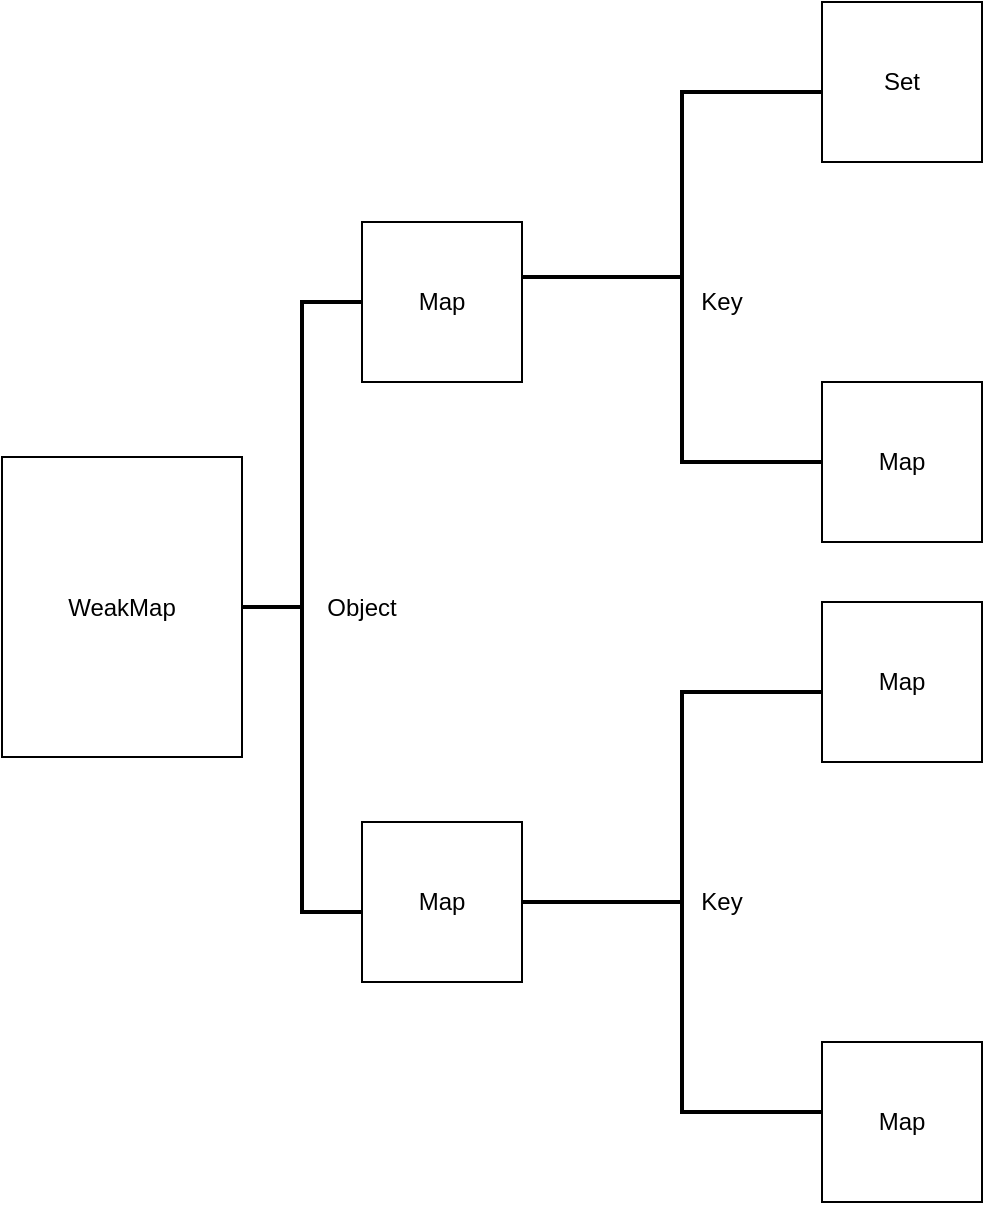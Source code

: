 <mxfile>
    <diagram id="OsEyO9kvMPVZ3tYtO3wd" name="第 1 页">
        <mxGraphModel dx="1066" dy="616" grid="1" gridSize="10" guides="1" tooltips="1" connect="1" arrows="1" fold="1" page="1" pageScale="1" pageWidth="1169" pageHeight="1654" math="0" shadow="0">
            <root>
                <mxCell id="0"/>
                <mxCell id="1" parent="0"/>
                <mxCell id="2" value="WeakMap" style="rounded=0;whiteSpace=wrap;html=1;" vertex="1" parent="1">
                    <mxGeometry x="110" y="227.5" width="120" height="150" as="geometry"/>
                </mxCell>
                <mxCell id="20" style="edgeStyle=none;html=1;entryX=1;entryY=0.5;entryDx=0;entryDy=0;" edge="1" parent="1" target="2">
                    <mxGeometry relative="1" as="geometry">
                        <mxPoint x="230" y="303" as="sourcePoint"/>
                    </mxGeometry>
                </mxCell>
                <mxCell id="8" value="" style="strokeWidth=2;html=1;shape=mxgraph.flowchart.annotation_2;align=left;labelPosition=right;pointerEvents=1;" vertex="1" parent="1">
                    <mxGeometry x="230" y="150" width="60" height="305" as="geometry"/>
                </mxCell>
                <mxCell id="9" value="Map" style="whiteSpace=wrap;html=1;aspect=fixed;" vertex="1" parent="1">
                    <mxGeometry x="290" y="110" width="80" height="80" as="geometry"/>
                </mxCell>
                <mxCell id="10" value="Map" style="whiteSpace=wrap;html=1;aspect=fixed;" vertex="1" parent="1">
                    <mxGeometry x="290" y="410" width="80" height="80" as="geometry"/>
                </mxCell>
                <mxCell id="11" value="Object" style="text;html=1;strokeColor=none;fillColor=none;align=center;verticalAlign=middle;whiteSpace=wrap;rounded=0;" vertex="1" parent="1">
                    <mxGeometry x="260" y="287.5" width="60" height="30" as="geometry"/>
                </mxCell>
                <mxCell id="12" value="" style="strokeWidth=2;html=1;shape=mxgraph.flowchart.annotation_2;align=left;labelPosition=right;pointerEvents=1;" vertex="1" parent="1">
                    <mxGeometry x="370" y="345" width="160" height="210" as="geometry"/>
                </mxCell>
                <mxCell id="13" value="" style="strokeWidth=2;html=1;shape=mxgraph.flowchart.annotation_2;align=left;labelPosition=right;pointerEvents=1;" vertex="1" parent="1">
                    <mxGeometry x="370" y="45" width="160" height="185" as="geometry"/>
                </mxCell>
                <mxCell id="14" value="Set" style="whiteSpace=wrap;html=1;aspect=fixed;" vertex="1" parent="1">
                    <mxGeometry x="520" width="80" height="80" as="geometry"/>
                </mxCell>
                <mxCell id="15" value="Map" style="whiteSpace=wrap;html=1;aspect=fixed;" vertex="1" parent="1">
                    <mxGeometry x="520" y="190" width="80" height="80" as="geometry"/>
                </mxCell>
                <mxCell id="16" value="Key" style="text;html=1;strokeColor=none;fillColor=none;align=center;verticalAlign=middle;whiteSpace=wrap;rounded=0;" vertex="1" parent="1">
                    <mxGeometry x="440" y="135" width="60" height="30" as="geometry"/>
                </mxCell>
                <mxCell id="17" value="Key" style="text;html=1;strokeColor=none;fillColor=none;align=center;verticalAlign=middle;whiteSpace=wrap;rounded=0;" vertex="1" parent="1">
                    <mxGeometry x="440" y="435" width="60" height="30" as="geometry"/>
                </mxCell>
                <mxCell id="18" value="Map" style="whiteSpace=wrap;html=1;aspect=fixed;" vertex="1" parent="1">
                    <mxGeometry x="520" y="300" width="80" height="80" as="geometry"/>
                </mxCell>
                <mxCell id="19" value="Map" style="whiteSpace=wrap;html=1;aspect=fixed;" vertex="1" parent="1">
                    <mxGeometry x="520" y="520" width="80" height="80" as="geometry"/>
                </mxCell>
            </root>
        </mxGraphModel>
    </diagram>
</mxfile>